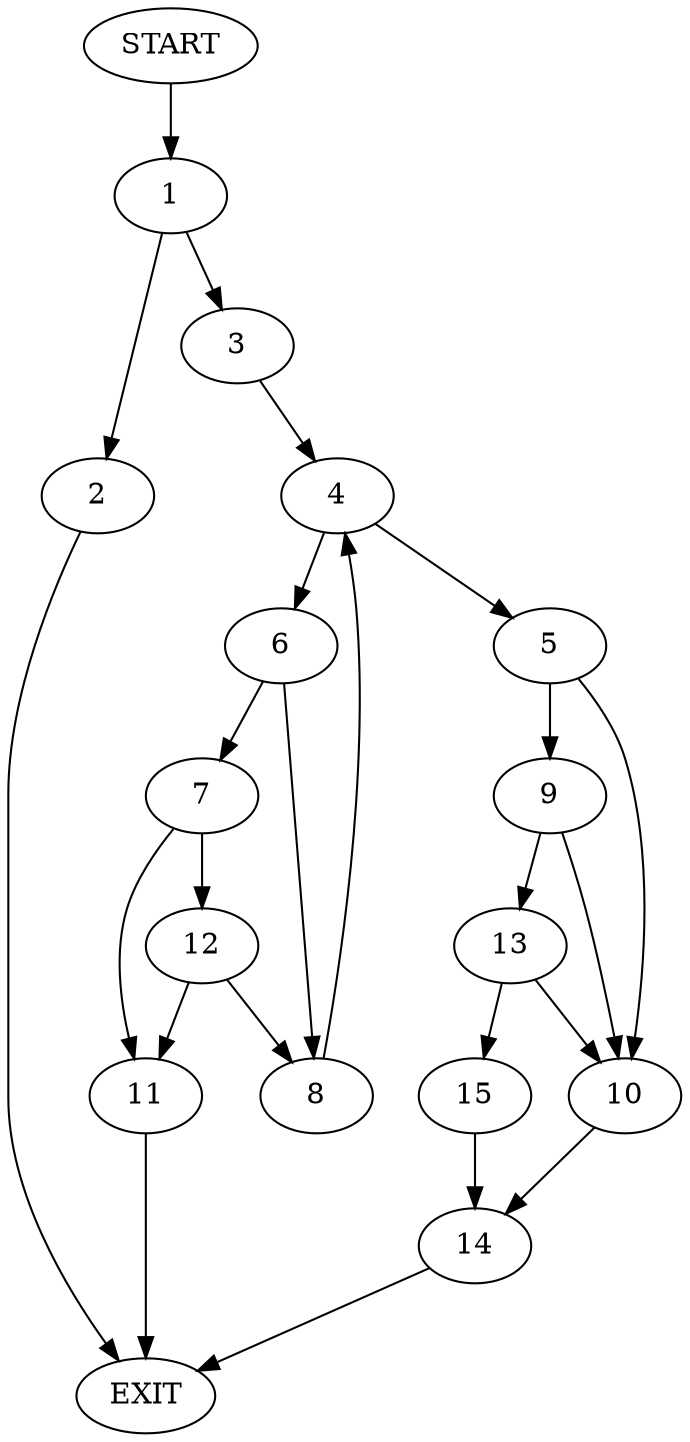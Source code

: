 digraph {
0 [label="START"]
16 [label="EXIT"]
0 -> 1
1 -> 2
1 -> 3
3 -> 4
2 -> 16
4 -> 5
4 -> 6
6 -> 7
6 -> 8
5 -> 9
5 -> 10
8 -> 4
7 -> 11
7 -> 12
12 -> 11
12 -> 8
11 -> 16
9 -> 13
9 -> 10
10 -> 14
13 -> 10
13 -> 15
15 -> 14
14 -> 16
}
